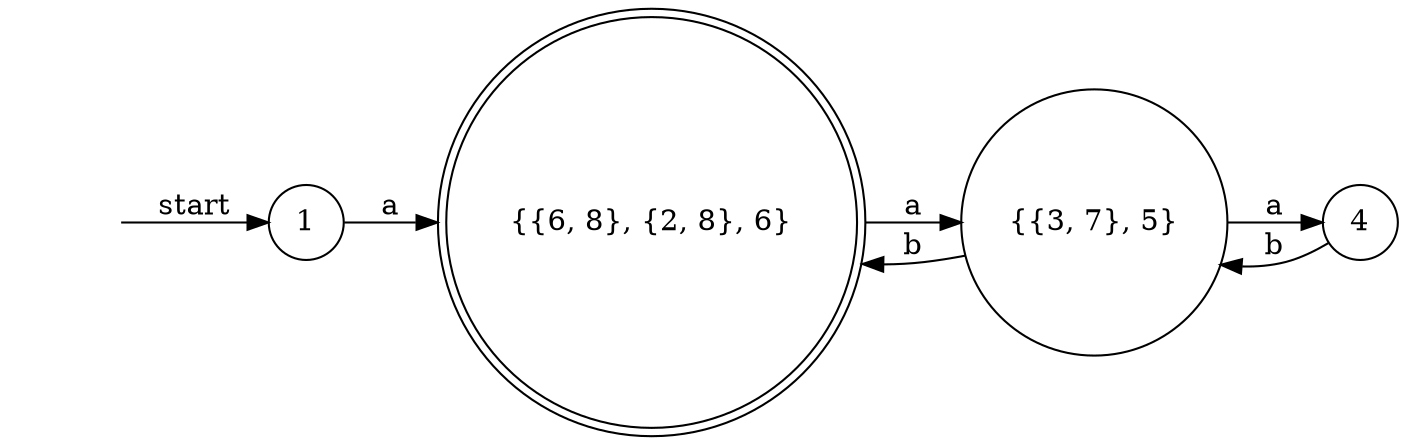 digraph graph_3_2_3{
    rankdir=LR;

    "{{6, 8}, {2, 8}, 6}" [shape = doublecircle];
    "" [shape = none];
    node [shape = circle];

    "" -> 1 [label = "start"];
    1 -> "{{6, 8}, {2, 8}, 6}" [label = "a"];
    "{{6, 8}, {2, 8}, 6}" -> "{{3, 7}, 5}" [label = "a"];
    "{{3, 7}, 5}" -> "{{6, 8}, {2, 8}, 6}" [label = "b"];
    "{{3, 7}, 5}" -> 4 [label = "a"];
    4 -> "{{3, 7}, 5}" [label = "b"];
}